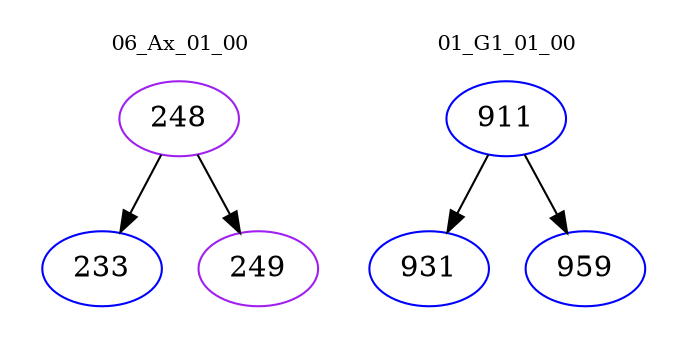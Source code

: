 digraph{
subgraph cluster_0 {
color = white
label = "06_Ax_01_00";
fontsize=10;
T0_248 [label="248", color="purple"]
T0_248 -> T0_233 [color="black"]
T0_233 [label="233", color="blue"]
T0_248 -> T0_249 [color="black"]
T0_249 [label="249", color="purple"]
}
subgraph cluster_1 {
color = white
label = "01_G1_01_00";
fontsize=10;
T1_911 [label="911", color="blue"]
T1_911 -> T1_931 [color="black"]
T1_931 [label="931", color="blue"]
T1_911 -> T1_959 [color="black"]
T1_959 [label="959", color="blue"]
}
}
